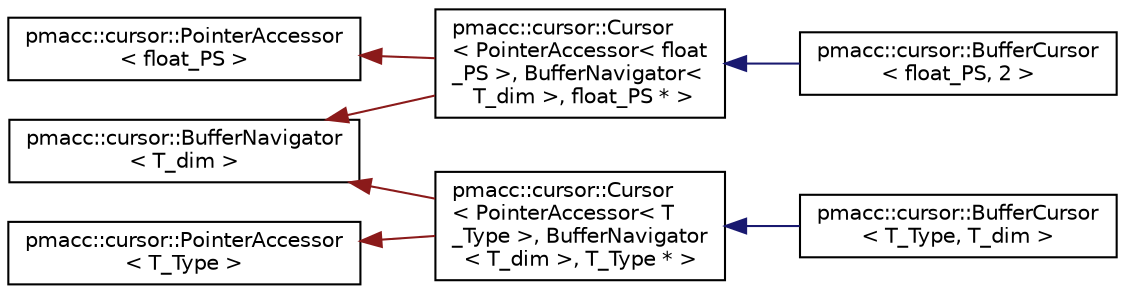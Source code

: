 digraph "Graphical Class Hierarchy"
{
 // LATEX_PDF_SIZE
  edge [fontname="Helvetica",fontsize="10",labelfontname="Helvetica",labelfontsize="10"];
  node [fontname="Helvetica",fontsize="10",shape=record];
  rankdir="LR";
  Node1638 [label="pmacc::cursor::BufferNavigator\l\< T_dim \>",height=0.2,width=0.4,color="black", fillcolor="white", style="filled",URL="$classpmacc_1_1cursor_1_1_buffer_navigator.html",tooltip=" "];
  Node1638 -> Node627 [dir="back",color="firebrick4",fontsize="10",style="solid",fontname="Helvetica"];
  Node627 [label="pmacc::cursor::Cursor\l\< PointerAccessor\< float\l_PS \>, BufferNavigator\<\l T_dim \>, float_PS * \>",height=0.2,width=0.4,color="black", fillcolor="white", style="filled",URL="$classpmacc_1_1cursor_1_1_cursor.html",tooltip=" "];
  Node627 -> Node628 [dir="back",color="midnightblue",fontsize="10",style="solid",fontname="Helvetica"];
  Node628 [label="pmacc::cursor::BufferCursor\l\< float_PS, 2 \>",height=0.2,width=0.4,color="black", fillcolor="white", style="filled",URL="$structpmacc_1_1cursor_1_1_buffer_cursor.html",tooltip=" "];
  Node1638 -> Node1 [dir="back",color="firebrick4",fontsize="10",style="solid",fontname="Helvetica"];
  Node1 [label="pmacc::cursor::Cursor\l\< PointerAccessor\< T\l_Type \>, BufferNavigator\l\< T_dim \>, T_Type * \>",height=0.2,width=0.4,color="black", fillcolor="white", style="filled",URL="$classpmacc_1_1cursor_1_1_cursor.html",tooltip=" "];
  Node1 -> Node2 [dir="back",color="midnightblue",fontsize="10",style="solid",fontname="Helvetica"];
  Node2 [label="pmacc::cursor::BufferCursor\l\< T_Type, T_dim \>",height=0.2,width=0.4,color="black", fillcolor="white", style="filled",URL="$structpmacc_1_1cursor_1_1_buffer_cursor.html",tooltip="The most common cursor typedef."];
  Node626 [label="pmacc::cursor::PointerAccessor\l\< float_PS \>",height=0.2,width=0.4,color="black", fillcolor="white", style="filled",URL="$structpmacc_1_1cursor_1_1_pointer_accessor.html",tooltip=" "];
  Node626 -> Node627 [dir="back",color="firebrick4",fontsize="10",style="solid",fontname="Helvetica"];
  Node0 [label="pmacc::cursor::PointerAccessor\l\< T_Type \>",height=0.2,width=0.4,color="black", fillcolor="white", style="filled",URL="$structpmacc_1_1cursor_1_1_pointer_accessor.html",tooltip=" "];
  Node0 -> Node1 [dir="back",color="firebrick4",fontsize="10",style="solid",fontname="Helvetica"];
}

